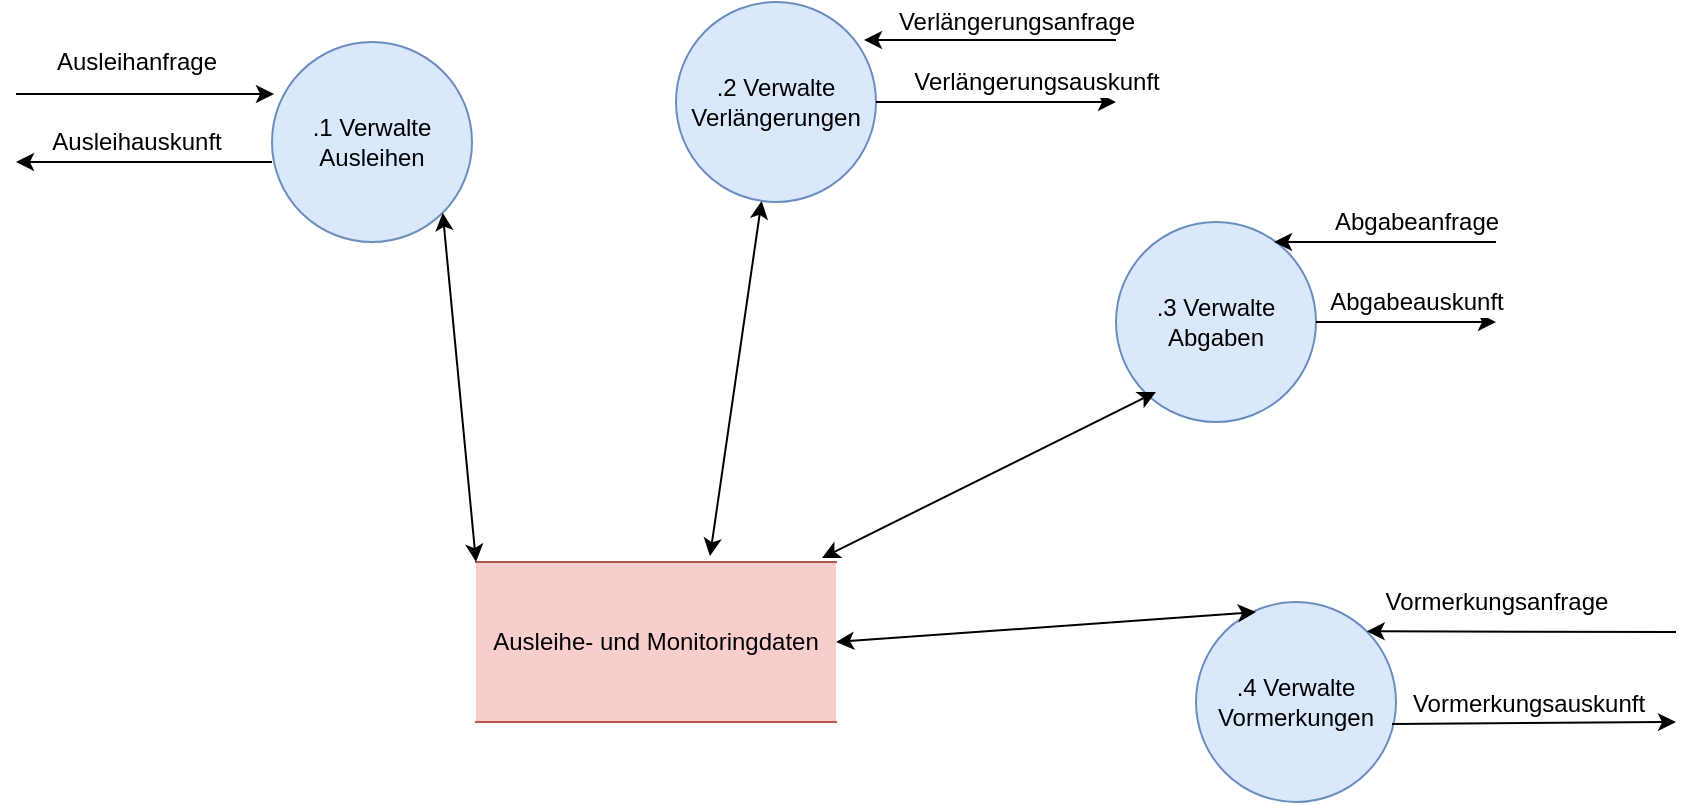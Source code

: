 <mxfile version="12.3.5" type="device" pages="1"><diagram id="Pxt8so8WHnYhaSrAGTAa" name="Page-1"><mxGraphModel dx="1357" dy="739" grid="1" gridSize="10" guides="1" tooltips="1" connect="1" arrows="1" fold="1" page="1" pageScale="1" pageWidth="827" pageHeight="1169" math="0" shadow="0"><root><mxCell id="0"/><mxCell id="1" parent="0"/><mxCell id="REBMlj5eCiVZzw4MyYft-1" value=".1 Verwalte Ausleihen" style="ellipse;whiteSpace=wrap;html=1;aspect=fixed;fontStyle=0;fontSize=12;fillColor=#dae8fc;strokeColor=#6c8ebf;" parent="1" vertex="1"><mxGeometry x="138" y="30" width="100" height="100" as="geometry"/></mxCell><mxCell id="REBMlj5eCiVZzw4MyYft-2" value=".2 Verwalte Verlängerungen" style="ellipse;whiteSpace=wrap;html=1;aspect=fixed;fontStyle=0;fontSize=12;fillColor=#dae8fc;strokeColor=#6c8ebf;" parent="1" vertex="1"><mxGeometry x="340" y="10" width="100" height="100" as="geometry"/></mxCell><mxCell id="REBMlj5eCiVZzw4MyYft-3" value=".3 Verwalte Abgaben" style="ellipse;whiteSpace=wrap;html=1;aspect=fixed;fontStyle=0;fontSize=12;fillColor=#dae8fc;strokeColor=#6c8ebf;" parent="1" vertex="1"><mxGeometry x="560" y="120" width="100" height="100" as="geometry"/></mxCell><mxCell id="REBMlj5eCiVZzw4MyYft-4" value="&lt;span style=&quot;font-size: 12px&quot;&gt;&lt;font style=&quot;font-size: 12px&quot;&gt;.4 Verwalte Vormerkungen&lt;br&gt;&lt;/font&gt;&lt;/span&gt;" style="ellipse;whiteSpace=wrap;html=1;aspect=fixed;fontSize=12;fillColor=#dae8fc;strokeColor=#6c8ebf;fontStyle=0" parent="1" vertex="1"><mxGeometry x="600" y="310" width="100" height="100" as="geometry"/></mxCell><mxCell id="REBMlj5eCiVZzw4MyYft-5" value="Ausleihe- und Monitoringdaten" style="shape=partialRectangle;whiteSpace=wrap;html=1;left=0;right=0;fillColor=#f8cecc;fontSize=12;fontStyle=0;strokeColor=#b85450;" parent="1" vertex="1"><mxGeometry x="240" y="290" width="180" height="80" as="geometry"/></mxCell><mxCell id="REBMlj5eCiVZzw4MyYft-6" value="" style="endArrow=classic;startArrow=classic;html=1;fontSize=12;exitX=0;exitY=0;exitDx=0;exitDy=0;entryX=1;entryY=1;entryDx=0;entryDy=0;fontStyle=0" parent="1" source="REBMlj5eCiVZzw4MyYft-5" target="REBMlj5eCiVZzw4MyYft-1" edge="1"><mxGeometry width="50" height="50" relative="1" as="geometry"><mxPoint x="35" y="140" as="sourcePoint"/><mxPoint x="85" y="90" as="targetPoint"/></mxGeometry></mxCell><mxCell id="X1fK_UgMaTX63KDURV97-28" value="" style="endArrow=classic;startArrow=classic;html=1;fontSize=12;exitX=0.65;exitY=-0.037;exitDx=0;exitDy=0;exitPerimeter=0;fontStyle=0" parent="1" source="REBMlj5eCiVZzw4MyYft-5" target="REBMlj5eCiVZzw4MyYft-2" edge="1"><mxGeometry width="50" height="50" relative="1" as="geometry"><mxPoint x="375" y="180" as="sourcePoint"/><mxPoint x="425" y="130" as="targetPoint"/></mxGeometry></mxCell><mxCell id="AxScPsG1FzVKw_qWN19c-13" value="" style="endArrow=classic;startArrow=classic;html=1;fontSize=12;exitX=0.961;exitY=-0.025;exitDx=0;exitDy=0;exitPerimeter=0;fontStyle=0" parent="1" source="REBMlj5eCiVZzw4MyYft-5" edge="1"><mxGeometry width="50" height="50" relative="1" as="geometry"><mxPoint x="530" y="255" as="sourcePoint"/><mxPoint x="580" y="205" as="targetPoint"/></mxGeometry></mxCell><mxCell id="AxScPsG1FzVKw_qWN19c-25" value="" style="endArrow=classic;startArrow=classic;html=1;fontSize=12;entryX=0.3;entryY=0.05;entryDx=0;entryDy=0;entryPerimeter=0;fontStyle=0;exitX=1;exitY=0.5;exitDx=0;exitDy=0;" parent="1" source="REBMlj5eCiVZzw4MyYft-5" target="REBMlj5eCiVZzw4MyYft-4" edge="1"><mxGeometry width="50" height="50" relative="1" as="geometry"><mxPoint x="420" y="349.5" as="sourcePoint"/><mxPoint x="590" y="349.5" as="targetPoint"/><Array as="points"/></mxGeometry></mxCell><mxCell id="zbUvngbUrfwAay6nuIjR-3" value="" style="endArrow=classic;html=1;entryX=0.01;entryY=0.26;entryDx=0;entryDy=0;entryPerimeter=0;" edge="1" parent="1" target="REBMlj5eCiVZzw4MyYft-1"><mxGeometry width="50" height="50" relative="1" as="geometry"><mxPoint x="10" y="56" as="sourcePoint"/><mxPoint x="190" y="430" as="targetPoint"/></mxGeometry></mxCell><mxCell id="zbUvngbUrfwAay6nuIjR-11" value="Ausleihanfrage" style="text;html=1;align=center;verticalAlign=middle;resizable=0;points=[];;labelBackgroundColor=#ffffff;" vertex="1" connectable="0" parent="zbUvngbUrfwAay6nuIjR-3"><mxGeometry x="-0.333" y="2" relative="1" as="geometry"><mxPoint x="17" y="-14" as="offset"/></mxGeometry></mxCell><mxCell id="zbUvngbUrfwAay6nuIjR-4" value="" style="endArrow=classic;html=1;exitX=0;exitY=0.6;exitDx=0;exitDy=0;exitPerimeter=0;" edge="1" parent="1" source="REBMlj5eCiVZzw4MyYft-1"><mxGeometry width="50" height="50" relative="1" as="geometry"><mxPoint x="40" y="120" as="sourcePoint"/><mxPoint x="10" y="90" as="targetPoint"/></mxGeometry></mxCell><mxCell id="zbUvngbUrfwAay6nuIjR-12" value="Ausleihauskunft" style="text;html=1;align=center;verticalAlign=middle;resizable=0;points=[];;labelBackgroundColor=#ffffff;" vertex="1" connectable="0" parent="zbUvngbUrfwAay6nuIjR-4"><mxGeometry x="-0.188" y="-2" relative="1" as="geometry"><mxPoint x="-16" y="-8" as="offset"/></mxGeometry></mxCell><mxCell id="zbUvngbUrfwAay6nuIjR-5" value="" style="endArrow=classic;html=1;entryX=0.94;entryY=0.19;entryDx=0;entryDy=0;entryPerimeter=0;" edge="1" parent="1" target="REBMlj5eCiVZzw4MyYft-2"><mxGeometry width="50" height="50" relative="1" as="geometry"><mxPoint x="560" y="29" as="sourcePoint"/><mxPoint x="210" y="450" as="targetPoint"/></mxGeometry></mxCell><mxCell id="zbUvngbUrfwAay6nuIjR-13" value="Verlängerungsanfrage" style="text;html=1;align=center;verticalAlign=middle;resizable=0;points=[];;labelBackgroundColor=#ffffff;" vertex="1" connectable="0" parent="zbUvngbUrfwAay6nuIjR-5"><mxGeometry x="-0.254" relative="1" as="geometry"><mxPoint x="-3" y="-9" as="offset"/></mxGeometry></mxCell><mxCell id="zbUvngbUrfwAay6nuIjR-6" value="" style="endArrow=classic;html=1;exitX=1;exitY=0.5;exitDx=0;exitDy=0;" edge="1" parent="1" source="REBMlj5eCiVZzw4MyYft-2"><mxGeometry width="50" height="50" relative="1" as="geometry"><mxPoint x="170" y="510" as="sourcePoint"/><mxPoint x="560" y="60" as="targetPoint"/></mxGeometry></mxCell><mxCell id="zbUvngbUrfwAay6nuIjR-14" value="Verlängerungsauskunft" style="text;html=1;align=center;verticalAlign=middle;resizable=0;points=[];;labelBackgroundColor=#ffffff;" vertex="1" connectable="0" parent="zbUvngbUrfwAay6nuIjR-6"><mxGeometry x="0.267" y="1" relative="1" as="geometry"><mxPoint x="4" y="-9" as="offset"/></mxGeometry></mxCell><mxCell id="zbUvngbUrfwAay6nuIjR-7" value="" style="endArrow=classic;html=1;entryX=0.79;entryY=0.1;entryDx=0;entryDy=0;entryPerimeter=0;" edge="1" parent="1" target="REBMlj5eCiVZzw4MyYft-3"><mxGeometry width="50" height="50" relative="1" as="geometry"><mxPoint x="750" y="130" as="sourcePoint"/><mxPoint x="230" y="470" as="targetPoint"/></mxGeometry></mxCell><mxCell id="zbUvngbUrfwAay6nuIjR-15" value="Abgabeanfrage" style="text;html=1;align=center;verticalAlign=middle;resizable=0;points=[];;labelBackgroundColor=#ffffff;" vertex="1" connectable="0" parent="zbUvngbUrfwAay6nuIjR-7"><mxGeometry x="-0.405" y="-1" relative="1" as="geometry"><mxPoint x="-7" y="-9" as="offset"/></mxGeometry></mxCell><mxCell id="zbUvngbUrfwAay6nuIjR-10" value="" style="endArrow=classic;html=1;exitX=0.98;exitY=0.61;exitDx=0;exitDy=0;exitPerimeter=0;" edge="1" parent="1" source="REBMlj5eCiVZzw4MyYft-4"><mxGeometry width="50" height="50" relative="1" as="geometry"><mxPoint x="810" y="377" as="sourcePoint"/><mxPoint x="840" y="370" as="targetPoint"/></mxGeometry></mxCell><mxCell id="zbUvngbUrfwAay6nuIjR-21" value="Vormerkungsauskunft" style="text;html=1;align=center;verticalAlign=middle;resizable=0;points=[];;labelBackgroundColor=#ffffff;" vertex="1" connectable="0" parent="zbUvngbUrfwAay6nuIjR-10"><mxGeometry x="-0.446" y="-3" relative="1" as="geometry"><mxPoint x="28" y="-13" as="offset"/></mxGeometry></mxCell><mxCell id="zbUvngbUrfwAay6nuIjR-17" value="" style="endArrow=classic;html=1;exitX=1;exitY=0.5;exitDx=0;exitDy=0;" edge="1" parent="1" source="REBMlj5eCiVZzw4MyYft-3"><mxGeometry width="50" height="50" relative="1" as="geometry"><mxPoint x="10" y="480" as="sourcePoint"/><mxPoint x="750" y="170" as="targetPoint"/></mxGeometry></mxCell><mxCell id="zbUvngbUrfwAay6nuIjR-18" value="Abgabeauskunft" style="text;html=1;align=center;verticalAlign=middle;resizable=0;points=[];;labelBackgroundColor=#ffffff;" vertex="1" connectable="0" parent="zbUvngbUrfwAay6nuIjR-17"><mxGeometry x="0.2" y="2" relative="1" as="geometry"><mxPoint x="-4" y="-8" as="offset"/></mxGeometry></mxCell><mxCell id="zbUvngbUrfwAay6nuIjR-19" value="" style="endArrow=classic;html=1;entryX=1;entryY=0;entryDx=0;entryDy=0;" edge="1" parent="1" target="REBMlj5eCiVZzw4MyYft-4"><mxGeometry width="50" height="50" relative="1" as="geometry"><mxPoint x="840" y="325" as="sourcePoint"/><mxPoint x="60" y="430" as="targetPoint"/></mxGeometry></mxCell><mxCell id="zbUvngbUrfwAay6nuIjR-20" value="Vormerkungsanfrage" style="text;html=1;align=center;verticalAlign=middle;resizable=0;points=[];;labelBackgroundColor=#ffffff;" vertex="1" connectable="0" parent="zbUvngbUrfwAay6nuIjR-19"><mxGeometry x="-0.312" y="-1" relative="1" as="geometry"><mxPoint x="-37" y="-14" as="offset"/></mxGeometry></mxCell></root></mxGraphModel></diagram></mxfile>